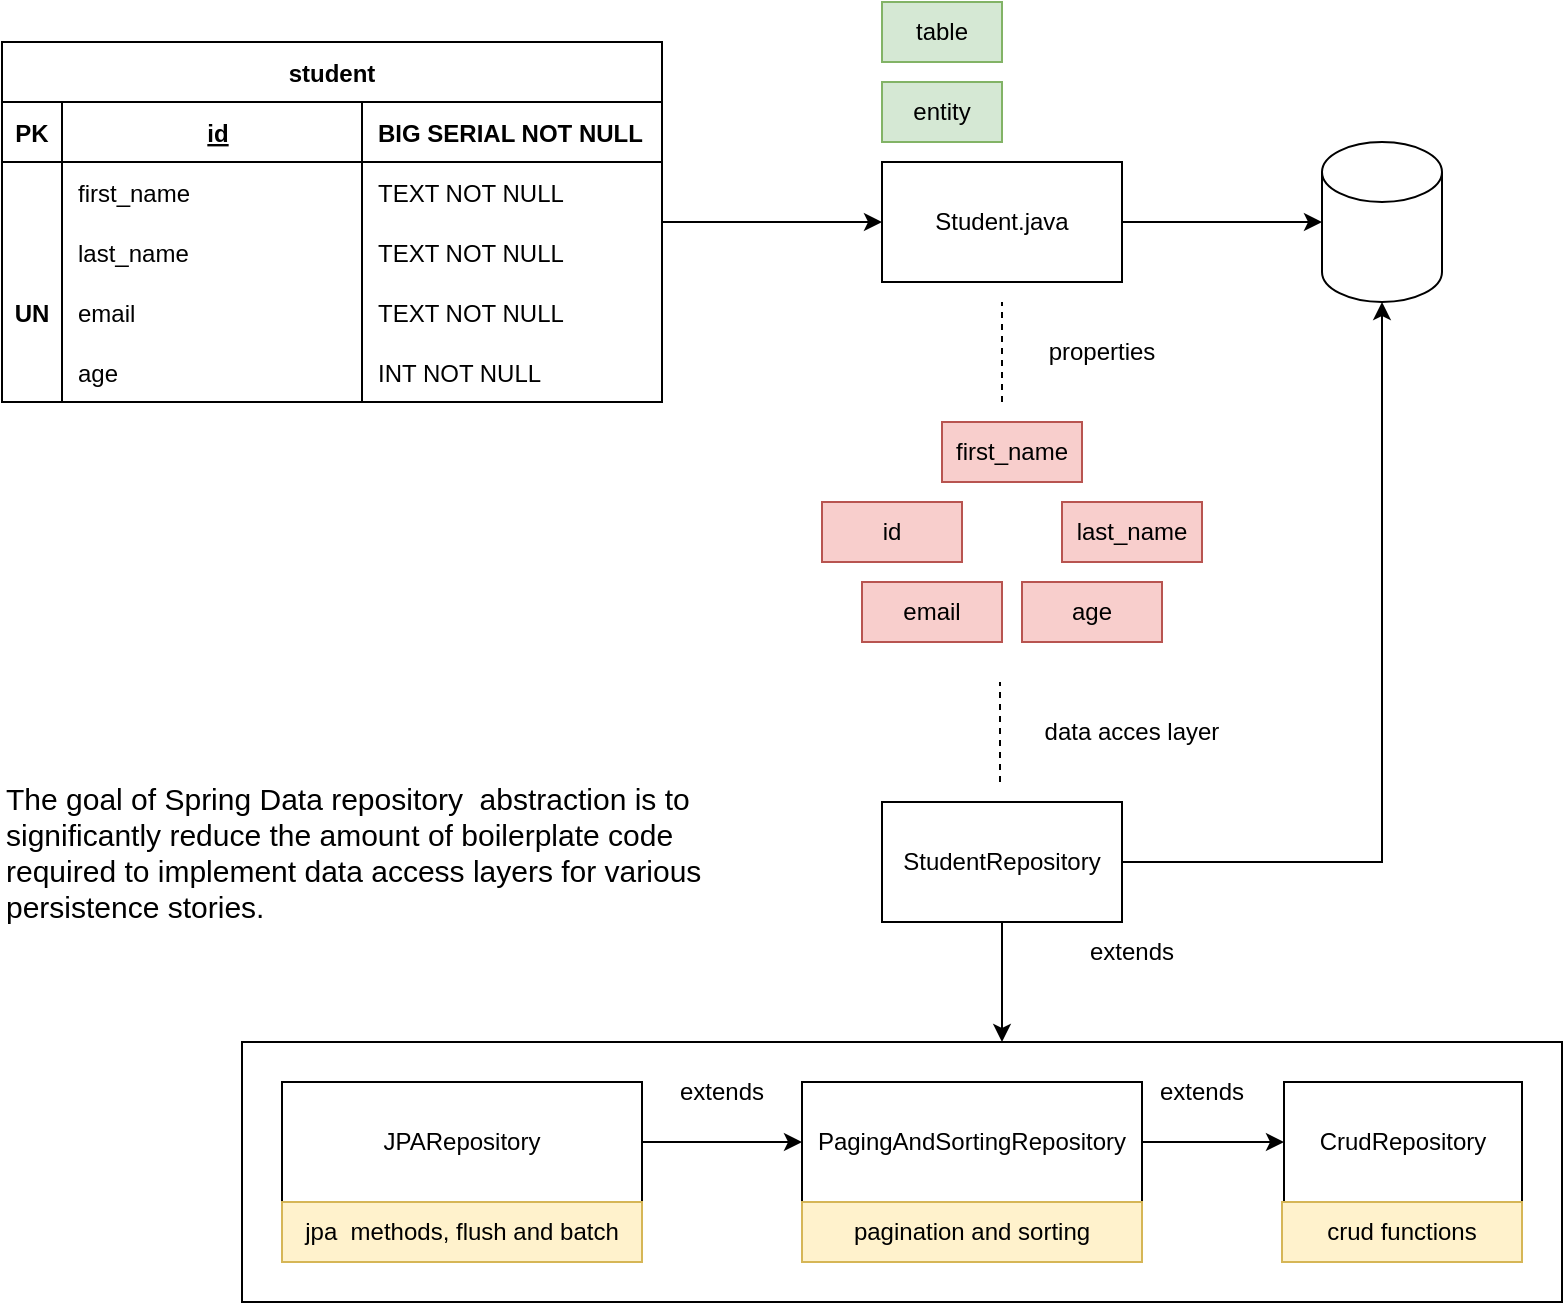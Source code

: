 <mxfile version="16.5.2"><diagram id="NDoc19ouCXGVv3Yu4z-R" name="Page-1"><mxGraphModel dx="946" dy="673" grid="1" gridSize="10" guides="1" tooltips="1" connect="1" arrows="1" fold="1" page="1" pageScale="1" pageWidth="827" pageHeight="1169" math="0" shadow="0"><root><mxCell id="0"/><mxCell id="1" parent="0"/><mxCell id="eiKc5ap7YpIyYMDvIRJ0-1" value="" style="rounded=0;whiteSpace=wrap;html=1;" vertex="1" parent="1"><mxGeometry x="370" y="750" width="660" height="130" as="geometry"/></mxCell><mxCell id="eiKc5ap7YpIyYMDvIRJ0-2" value="" style="edgeStyle=orthogonalEdgeStyle;rounded=0;orthogonalLoop=1;jettySize=auto;html=1;entryX=0;entryY=0.5;entryDx=0;entryDy=0;" edge="1" parent="1" source="eiKc5ap7YpIyYMDvIRJ0-3" target="eiKc5ap7YpIyYMDvIRJ0-25"><mxGeometry relative="1" as="geometry"/></mxCell><mxCell id="eiKc5ap7YpIyYMDvIRJ0-3" value="student" style="shape=table;startSize=30;container=1;collapsible=1;childLayout=tableLayout;fixedRows=1;rowLines=0;fontStyle=1;align=center;resizeLast=1;labelBackgroundColor=none;" vertex="1" parent="1"><mxGeometry x="250" y="250" width="330" height="180" as="geometry"><mxRectangle x="290" y="260" width="60" height="30" as="alternateBounds"/></mxGeometry></mxCell><mxCell id="eiKc5ap7YpIyYMDvIRJ0-4" value="" style="shape=tableRow;horizontal=0;startSize=0;swimlaneHead=0;swimlaneBody=0;fillColor=none;collapsible=0;dropTarget=0;points=[[0,0.5],[1,0.5]];portConstraint=eastwest;top=0;left=0;right=0;bottom=1;labelBackgroundColor=none;" vertex="1" parent="eiKc5ap7YpIyYMDvIRJ0-3"><mxGeometry y="30" width="330" height="30" as="geometry"/></mxCell><mxCell id="eiKc5ap7YpIyYMDvIRJ0-5" value="PK" style="shape=partialRectangle;connectable=0;fillColor=none;top=0;left=0;bottom=0;right=0;fontStyle=1;overflow=hidden;labelBackgroundColor=none;" vertex="1" parent="eiKc5ap7YpIyYMDvIRJ0-4"><mxGeometry width="30" height="30" as="geometry"><mxRectangle width="30" height="30" as="alternateBounds"/></mxGeometry></mxCell><mxCell id="eiKc5ap7YpIyYMDvIRJ0-6" value="id" style="shape=partialRectangle;connectable=0;fillColor=none;top=0;left=0;bottom=0;right=0;align=center;spacingLeft=6;fontStyle=5;overflow=hidden;labelBackgroundColor=none;labelPosition=center;verticalLabelPosition=middle;verticalAlign=middle;" vertex="1" parent="eiKc5ap7YpIyYMDvIRJ0-4"><mxGeometry x="30" width="150" height="30" as="geometry"><mxRectangle width="150" height="30" as="alternateBounds"/></mxGeometry></mxCell><mxCell id="eiKc5ap7YpIyYMDvIRJ0-7" value="BIG SERIAL NOT NULL" style="shape=partialRectangle;connectable=0;fillColor=none;top=0;left=0;bottom=0;right=0;align=left;spacingLeft=6;fontStyle=1;overflow=hidden;labelBackgroundColor=none;" vertex="1" parent="eiKc5ap7YpIyYMDvIRJ0-4"><mxGeometry x="180" width="150" height="30" as="geometry"><mxRectangle width="150" height="30" as="alternateBounds"/></mxGeometry></mxCell><mxCell id="eiKc5ap7YpIyYMDvIRJ0-8" value="" style="shape=tableRow;horizontal=0;startSize=0;swimlaneHead=0;swimlaneBody=0;fillColor=none;collapsible=0;dropTarget=0;points=[[0,0.5],[1,0.5]];portConstraint=eastwest;top=0;left=0;right=0;bottom=0;labelBackgroundColor=none;" vertex="1" parent="eiKc5ap7YpIyYMDvIRJ0-3"><mxGeometry y="60" width="330" height="30" as="geometry"/></mxCell><mxCell id="eiKc5ap7YpIyYMDvIRJ0-9" value="" style="shape=partialRectangle;connectable=0;fillColor=none;top=0;left=0;bottom=0;right=0;editable=1;overflow=hidden;labelBackgroundColor=none;" vertex="1" parent="eiKc5ap7YpIyYMDvIRJ0-8"><mxGeometry width="30" height="30" as="geometry"><mxRectangle width="30" height="30" as="alternateBounds"/></mxGeometry></mxCell><mxCell id="eiKc5ap7YpIyYMDvIRJ0-10" value="first_name" style="shape=partialRectangle;connectable=0;fillColor=none;top=0;left=0;bottom=0;right=0;align=left;spacingLeft=6;overflow=hidden;labelBackgroundColor=none;" vertex="1" parent="eiKc5ap7YpIyYMDvIRJ0-8"><mxGeometry x="30" width="150" height="30" as="geometry"><mxRectangle width="150" height="30" as="alternateBounds"/></mxGeometry></mxCell><mxCell id="eiKc5ap7YpIyYMDvIRJ0-11" value="TEXT NOT NULL" style="shape=partialRectangle;connectable=0;fillColor=none;top=0;left=0;bottom=0;right=0;align=left;spacingLeft=6;overflow=hidden;labelBackgroundColor=none;" vertex="1" parent="eiKc5ap7YpIyYMDvIRJ0-8"><mxGeometry x="180" width="150" height="30" as="geometry"><mxRectangle width="150" height="30" as="alternateBounds"/></mxGeometry></mxCell><mxCell id="eiKc5ap7YpIyYMDvIRJ0-12" value="" style="shape=tableRow;horizontal=0;startSize=0;swimlaneHead=0;swimlaneBody=0;fillColor=none;collapsible=0;dropTarget=0;points=[[0,0.5],[1,0.5]];portConstraint=eastwest;top=0;left=0;right=0;bottom=0;labelBackgroundColor=none;" vertex="1" parent="eiKc5ap7YpIyYMDvIRJ0-3"><mxGeometry y="90" width="330" height="30" as="geometry"/></mxCell><mxCell id="eiKc5ap7YpIyYMDvIRJ0-13" value="" style="shape=partialRectangle;connectable=0;fillColor=none;top=0;left=0;bottom=0;right=0;editable=1;overflow=hidden;labelBackgroundColor=none;fontStyle=1" vertex="1" parent="eiKc5ap7YpIyYMDvIRJ0-12"><mxGeometry width="30" height="30" as="geometry"><mxRectangle width="30" height="30" as="alternateBounds"/></mxGeometry></mxCell><mxCell id="eiKc5ap7YpIyYMDvIRJ0-14" value="last_name" style="shape=partialRectangle;connectable=0;fillColor=none;top=0;left=0;bottom=0;right=0;align=left;spacingLeft=6;overflow=hidden;labelBackgroundColor=none;" vertex="1" parent="eiKc5ap7YpIyYMDvIRJ0-12"><mxGeometry x="30" width="150" height="30" as="geometry"><mxRectangle width="150" height="30" as="alternateBounds"/></mxGeometry></mxCell><mxCell id="eiKc5ap7YpIyYMDvIRJ0-15" value="TEXT NOT NULL" style="shape=partialRectangle;connectable=0;fillColor=none;top=0;left=0;bottom=0;right=0;align=left;spacingLeft=6;overflow=hidden;labelBackgroundColor=none;" vertex="1" parent="eiKc5ap7YpIyYMDvIRJ0-12"><mxGeometry x="180" width="150" height="30" as="geometry"><mxRectangle width="150" height="30" as="alternateBounds"/></mxGeometry></mxCell><mxCell id="eiKc5ap7YpIyYMDvIRJ0-16" value="" style="shape=tableRow;horizontal=0;startSize=0;swimlaneHead=0;swimlaneBody=0;fillColor=none;collapsible=0;dropTarget=0;points=[[0,0.5],[1,0.5]];portConstraint=eastwest;top=0;left=0;right=0;bottom=0;labelBackgroundColor=none;" vertex="1" parent="eiKc5ap7YpIyYMDvIRJ0-3"><mxGeometry y="120" width="330" height="30" as="geometry"/></mxCell><mxCell id="eiKc5ap7YpIyYMDvIRJ0-17" value="UN" style="shape=partialRectangle;connectable=0;fillColor=none;top=0;left=0;bottom=0;right=0;editable=1;overflow=hidden;labelBackgroundColor=none;fontStyle=1" vertex="1" parent="eiKc5ap7YpIyYMDvIRJ0-16"><mxGeometry width="30" height="30" as="geometry"><mxRectangle width="30" height="30" as="alternateBounds"/></mxGeometry></mxCell><mxCell id="eiKc5ap7YpIyYMDvIRJ0-18" value="email" style="shape=partialRectangle;connectable=0;fillColor=none;top=0;left=0;bottom=0;right=0;align=left;spacingLeft=6;overflow=hidden;labelBackgroundColor=none;" vertex="1" parent="eiKc5ap7YpIyYMDvIRJ0-16"><mxGeometry x="30" width="150" height="30" as="geometry"><mxRectangle width="150" height="30" as="alternateBounds"/></mxGeometry></mxCell><mxCell id="eiKc5ap7YpIyYMDvIRJ0-19" value="TEXT NOT NULL" style="shape=partialRectangle;connectable=0;fillColor=none;top=0;left=0;bottom=0;right=0;align=left;spacingLeft=6;overflow=hidden;labelBackgroundColor=none;" vertex="1" parent="eiKc5ap7YpIyYMDvIRJ0-16"><mxGeometry x="180" width="150" height="30" as="geometry"><mxRectangle width="150" height="30" as="alternateBounds"/></mxGeometry></mxCell><mxCell id="eiKc5ap7YpIyYMDvIRJ0-20" value="" style="shape=tableRow;horizontal=0;startSize=0;swimlaneHead=0;swimlaneBody=0;fillColor=none;collapsible=0;dropTarget=0;points=[[0,0.5],[1,0.5]];portConstraint=eastwest;top=0;left=0;right=0;bottom=0;labelBackgroundColor=none;" vertex="1" parent="eiKc5ap7YpIyYMDvIRJ0-3"><mxGeometry y="150" width="330" height="30" as="geometry"/></mxCell><mxCell id="eiKc5ap7YpIyYMDvIRJ0-21" value="" style="shape=partialRectangle;connectable=0;fillColor=none;top=0;left=0;bottom=0;right=0;editable=1;overflow=hidden;labelBackgroundColor=none;" vertex="1" parent="eiKc5ap7YpIyYMDvIRJ0-20"><mxGeometry width="30" height="30" as="geometry"><mxRectangle width="30" height="30" as="alternateBounds"/></mxGeometry></mxCell><mxCell id="eiKc5ap7YpIyYMDvIRJ0-22" value="age" style="shape=partialRectangle;connectable=0;fillColor=none;top=0;left=0;bottom=0;right=0;align=left;spacingLeft=6;overflow=hidden;labelBackgroundColor=none;" vertex="1" parent="eiKc5ap7YpIyYMDvIRJ0-20"><mxGeometry x="30" width="150" height="30" as="geometry"><mxRectangle width="150" height="30" as="alternateBounds"/></mxGeometry></mxCell><mxCell id="eiKc5ap7YpIyYMDvIRJ0-23" value="INT NOT NULL" style="shape=partialRectangle;connectable=0;fillColor=none;top=0;left=0;bottom=0;right=0;align=left;spacingLeft=6;overflow=hidden;labelBackgroundColor=none;" vertex="1" parent="eiKc5ap7YpIyYMDvIRJ0-20"><mxGeometry x="180" width="150" height="30" as="geometry"><mxRectangle width="150" height="30" as="alternateBounds"/></mxGeometry></mxCell><mxCell id="eiKc5ap7YpIyYMDvIRJ0-24" value="" style="edgeStyle=orthogonalEdgeStyle;rounded=0;orthogonalLoop=1;jettySize=auto;html=1;" edge="1" parent="1" source="eiKc5ap7YpIyYMDvIRJ0-25" target="eiKc5ap7YpIyYMDvIRJ0-35"><mxGeometry relative="1" as="geometry"/></mxCell><mxCell id="eiKc5ap7YpIyYMDvIRJ0-25" value="Student.java" style="rounded=0;whiteSpace=wrap;html=1;labelBackgroundColor=none;fillColor=default;" vertex="1" parent="1"><mxGeometry x="690" y="310" width="120" height="60" as="geometry"/></mxCell><mxCell id="eiKc5ap7YpIyYMDvIRJ0-26" value="table" style="text;html=1;strokeColor=#82b366;fillColor=#d5e8d4;align=center;verticalAlign=middle;whiteSpace=wrap;rounded=0;labelBackgroundColor=none;" vertex="1" parent="1"><mxGeometry x="690" y="230" width="60" height="30" as="geometry"/></mxCell><mxCell id="eiKc5ap7YpIyYMDvIRJ0-27" value="entity" style="text;html=1;strokeColor=#82b366;fillColor=#d5e8d4;align=center;verticalAlign=middle;whiteSpace=wrap;rounded=0;labelBackgroundColor=none;" vertex="1" parent="1"><mxGeometry x="690" y="270" width="60" height="30" as="geometry"/></mxCell><mxCell id="eiKc5ap7YpIyYMDvIRJ0-28" value="" style="endArrow=none;dashed=1;html=1;rounded=0;" edge="1" parent="1"><mxGeometry width="50" height="50" relative="1" as="geometry"><mxPoint x="750" y="430" as="sourcePoint"/><mxPoint x="750" y="380" as="targetPoint"/></mxGeometry></mxCell><mxCell id="eiKc5ap7YpIyYMDvIRJ0-29" value="properties" style="text;html=1;strokeColor=none;fillColor=none;align=center;verticalAlign=middle;whiteSpace=wrap;rounded=0;labelBackgroundColor=none;" vertex="1" parent="1"><mxGeometry x="770" y="390" width="60" height="30" as="geometry"/></mxCell><mxCell id="eiKc5ap7YpIyYMDvIRJ0-30" value="first_name" style="text;html=1;strokeColor=#b85450;fillColor=#f8cecc;align=center;verticalAlign=middle;whiteSpace=wrap;rounded=0;labelBackgroundColor=none;" vertex="1" parent="1"><mxGeometry x="720" y="440" width="70" height="30" as="geometry"/></mxCell><mxCell id="eiKc5ap7YpIyYMDvIRJ0-31" value="email" style="text;html=1;strokeColor=#b85450;fillColor=#f8cecc;align=center;verticalAlign=middle;whiteSpace=wrap;rounded=0;labelBackgroundColor=none;" vertex="1" parent="1"><mxGeometry x="680" y="520" width="70" height="30" as="geometry"/></mxCell><mxCell id="eiKc5ap7YpIyYMDvIRJ0-32" value="id" style="text;html=1;strokeColor=#b85450;fillColor=#f8cecc;align=center;verticalAlign=middle;whiteSpace=wrap;rounded=0;labelBackgroundColor=none;" vertex="1" parent="1"><mxGeometry x="660" y="480" width="70" height="30" as="geometry"/></mxCell><mxCell id="eiKc5ap7YpIyYMDvIRJ0-33" value="last_name" style="text;html=1;strokeColor=#b85450;fillColor=#f8cecc;align=center;verticalAlign=middle;whiteSpace=wrap;rounded=0;labelBackgroundColor=none;" vertex="1" parent="1"><mxGeometry x="780" y="480" width="70" height="30" as="geometry"/></mxCell><mxCell id="eiKc5ap7YpIyYMDvIRJ0-34" value="age" style="text;html=1;strokeColor=#b85450;fillColor=#f8cecc;align=center;verticalAlign=middle;whiteSpace=wrap;rounded=0;labelBackgroundColor=none;" vertex="1" parent="1"><mxGeometry x="760" y="520" width="70" height="30" as="geometry"/></mxCell><mxCell id="eiKc5ap7YpIyYMDvIRJ0-35" value="" style="shape=cylinder3;whiteSpace=wrap;html=1;boundedLbl=1;backgroundOutline=1;size=15;labelBackgroundColor=none;fillColor=default;" vertex="1" parent="1"><mxGeometry x="910" y="300" width="60" height="80" as="geometry"/></mxCell><mxCell id="eiKc5ap7YpIyYMDvIRJ0-36" value="" style="endArrow=none;dashed=1;html=1;rounded=0;" edge="1" parent="1"><mxGeometry width="50" height="50" relative="1" as="geometry"><mxPoint x="749" y="620" as="sourcePoint"/><mxPoint x="749" y="570" as="targetPoint"/></mxGeometry></mxCell><mxCell id="eiKc5ap7YpIyYMDvIRJ0-37" value="data acces layer" style="text;html=1;strokeColor=none;fillColor=none;align=center;verticalAlign=middle;whiteSpace=wrap;rounded=0;labelBackgroundColor=none;" vertex="1" parent="1"><mxGeometry x="770" y="580" width="90" height="30" as="geometry"/></mxCell><mxCell id="eiKc5ap7YpIyYMDvIRJ0-38" value="" style="edgeStyle=orthogonalEdgeStyle;rounded=0;orthogonalLoop=1;jettySize=auto;html=1;" edge="1" parent="1" source="eiKc5ap7YpIyYMDvIRJ0-40" target="eiKc5ap7YpIyYMDvIRJ0-35"><mxGeometry relative="1" as="geometry"/></mxCell><mxCell id="eiKc5ap7YpIyYMDvIRJ0-39" value="" style="edgeStyle=orthogonalEdgeStyle;rounded=0;orthogonalLoop=1;jettySize=auto;html=1;entryX=0.5;entryY=0;entryDx=0;entryDy=0;" edge="1" parent="1" source="eiKc5ap7YpIyYMDvIRJ0-40"><mxGeometry relative="1" as="geometry"><mxPoint x="750" y="750" as="targetPoint"/></mxGeometry></mxCell><mxCell id="eiKc5ap7YpIyYMDvIRJ0-40" value="StudentRepository" style="rounded=0;whiteSpace=wrap;html=1;labelBackgroundColor=none;fillColor=default;" vertex="1" parent="1"><mxGeometry x="690" y="630" width="120" height="60" as="geometry"/></mxCell><mxCell id="eiKc5ap7YpIyYMDvIRJ0-54" value="" style="edgeStyle=orthogonalEdgeStyle;rounded=0;orthogonalLoop=1;jettySize=auto;html=1;" edge="1" parent="1" source="eiKc5ap7YpIyYMDvIRJ0-41" target="eiKc5ap7YpIyYMDvIRJ0-42"><mxGeometry relative="1" as="geometry"/></mxCell><mxCell id="eiKc5ap7YpIyYMDvIRJ0-41" value="JPARepository" style="rounded=0;whiteSpace=wrap;html=1;labelBackgroundColor=none;fillColor=default;" vertex="1" parent="1"><mxGeometry x="390" y="770" width="180" height="60" as="geometry"/></mxCell><mxCell id="eiKc5ap7YpIyYMDvIRJ0-56" value="" style="edgeStyle=orthogonalEdgeStyle;rounded=0;orthogonalLoop=1;jettySize=auto;html=1;" edge="1" parent="1" source="eiKc5ap7YpIyYMDvIRJ0-42" target="eiKc5ap7YpIyYMDvIRJ0-43"><mxGeometry relative="1" as="geometry"/></mxCell><mxCell id="eiKc5ap7YpIyYMDvIRJ0-42" value="PagingAndSortingRepository" style="rounded=0;whiteSpace=wrap;html=1;labelBackgroundColor=none;fillColor=default;" vertex="1" parent="1"><mxGeometry x="650" y="770" width="170" height="60" as="geometry"/></mxCell><mxCell id="eiKc5ap7YpIyYMDvIRJ0-43" value="CrudRepository" style="rounded=0;whiteSpace=wrap;html=1;labelBackgroundColor=none;fillColor=default;" vertex="1" parent="1"><mxGeometry x="891" y="770" width="119" height="60" as="geometry"/></mxCell><mxCell id="eiKc5ap7YpIyYMDvIRJ0-44" value="extends" style="text;html=1;strokeColor=none;fillColor=none;align=center;verticalAlign=middle;whiteSpace=wrap;rounded=0;" vertex="1" parent="1"><mxGeometry x="580" y="760" width="60" height="30" as="geometry"/></mxCell><mxCell id="eiKc5ap7YpIyYMDvIRJ0-45" value="extends" style="text;html=1;strokeColor=none;fillColor=none;align=center;verticalAlign=middle;whiteSpace=wrap;rounded=0;" vertex="1" parent="1"><mxGeometry x="820" y="760" width="60" height="30" as="geometry"/></mxCell><mxCell id="eiKc5ap7YpIyYMDvIRJ0-46" value="extends" style="text;html=1;strokeColor=none;fillColor=none;align=center;verticalAlign=middle;whiteSpace=wrap;rounded=0;" vertex="1" parent="1"><mxGeometry x="785" y="690" width="60" height="30" as="geometry"/></mxCell><mxCell id="eiKc5ap7YpIyYMDvIRJ0-47" value="The goal of Spring Data repository &amp;nbsp;abstraction is to significantly reduce the amount of boilerplate code required to implement data access layers for various persistence stories." style="text;html=1;strokeColor=none;fillColor=none;align=left;verticalAlign=middle;whiteSpace=wrap;rounded=0;strokeWidth=1;fontSize=15;" vertex="1" parent="1"><mxGeometry x="250" y="630" width="380" height="50" as="geometry"/></mxCell><mxCell id="eiKc5ap7YpIyYMDvIRJ0-48" value="jpa &amp;nbsp;methods, flush and batch" style="text;html=1;strokeColor=#d6b656;fillColor=#fff2cc;align=center;verticalAlign=middle;whiteSpace=wrap;rounded=0;" vertex="1" parent="1"><mxGeometry x="390" y="830" width="180" height="30" as="geometry"/></mxCell><mxCell id="eiKc5ap7YpIyYMDvIRJ0-49" value="pagination and sorting" style="text;html=1;strokeColor=#d6b656;fillColor=#fff2cc;align=center;verticalAlign=middle;whiteSpace=wrap;rounded=0;" vertex="1" parent="1"><mxGeometry x="650" y="830" width="170" height="30" as="geometry"/></mxCell><mxCell id="eiKc5ap7YpIyYMDvIRJ0-51" value="crud functions" style="text;html=1;strokeColor=#d6b656;fillColor=#fff2cc;align=center;verticalAlign=middle;whiteSpace=wrap;rounded=0;" vertex="1" parent="1"><mxGeometry x="890" y="830" width="120" height="30" as="geometry"/></mxCell></root></mxGraphModel></diagram></mxfile>